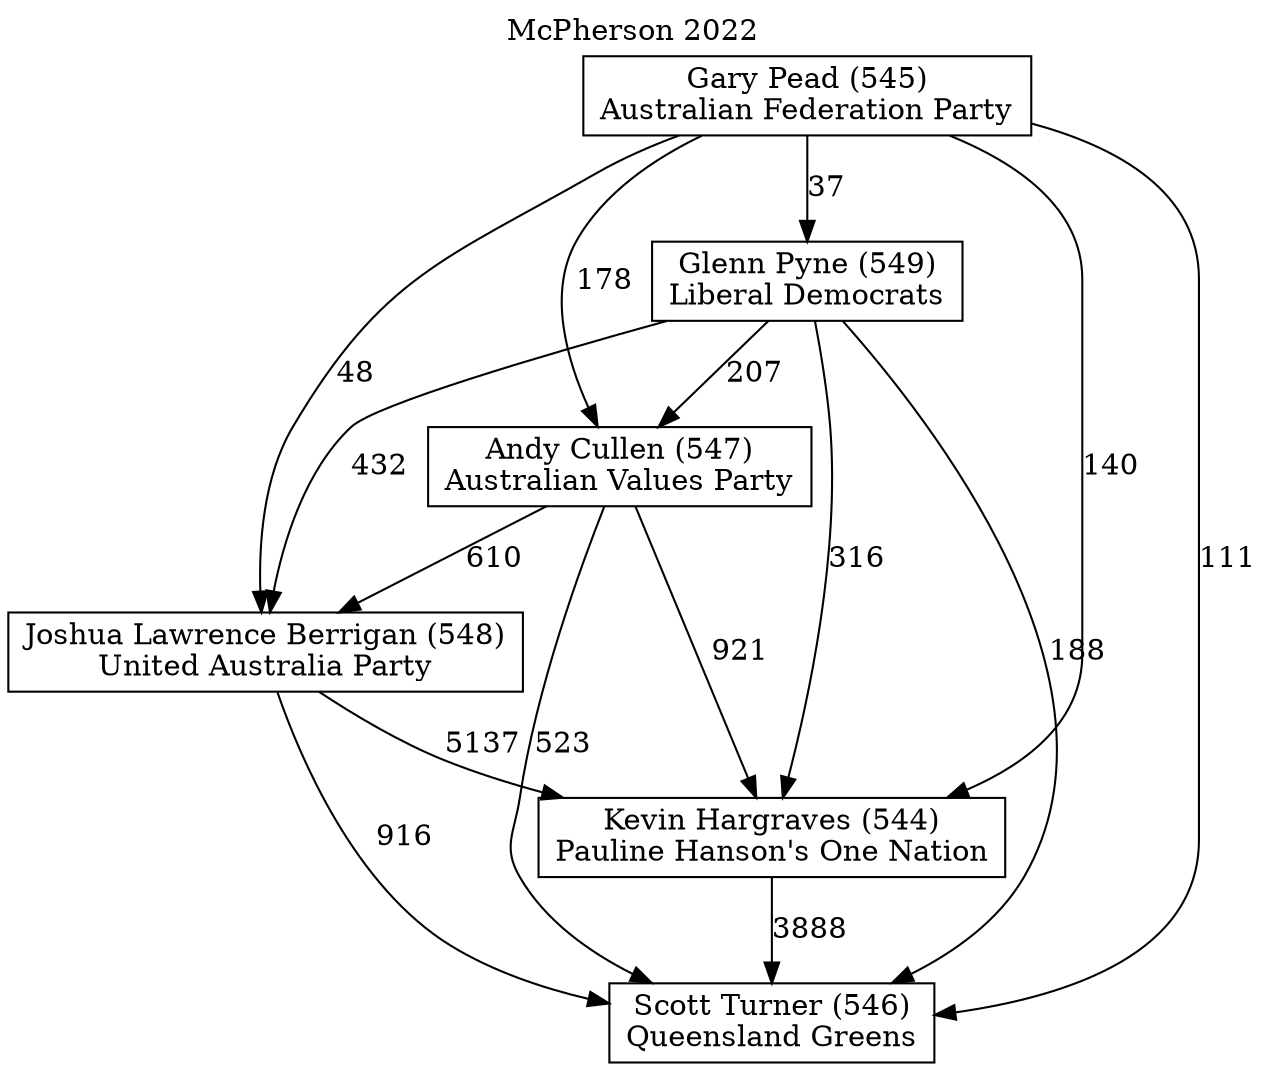 // House preference flow
digraph "Scott Turner (546)_McPherson_2022" {
	graph [label="McPherson 2022" labelloc=t mclimit=10]
	node [shape=box]
	"Andy Cullen (547)" [label="Andy Cullen (547)
Australian Values Party"]
	"Gary Pead (545)" [label="Gary Pead (545)
Australian Federation Party"]
	"Glenn Pyne (549)" [label="Glenn Pyne (549)
Liberal Democrats"]
	"Joshua Lawrence Berrigan (548)" [label="Joshua Lawrence Berrigan (548)
United Australia Party"]
	"Kevin Hargraves (544)" [label="Kevin Hargraves (544)
Pauline Hanson's One Nation"]
	"Scott Turner (546)" [label="Scott Turner (546)
Queensland Greens"]
	"Andy Cullen (547)" -> "Joshua Lawrence Berrigan (548)" [label=610]
	"Andy Cullen (547)" -> "Kevin Hargraves (544)" [label=921]
	"Andy Cullen (547)" -> "Scott Turner (546)" [label=523]
	"Gary Pead (545)" -> "Andy Cullen (547)" [label=178]
	"Gary Pead (545)" -> "Glenn Pyne (549)" [label=37]
	"Gary Pead (545)" -> "Joshua Lawrence Berrigan (548)" [label=48]
	"Gary Pead (545)" -> "Kevin Hargraves (544)" [label=140]
	"Gary Pead (545)" -> "Scott Turner (546)" [label=111]
	"Glenn Pyne (549)" -> "Andy Cullen (547)" [label=207]
	"Glenn Pyne (549)" -> "Joshua Lawrence Berrigan (548)" [label=432]
	"Glenn Pyne (549)" -> "Kevin Hargraves (544)" [label=316]
	"Glenn Pyne (549)" -> "Scott Turner (546)" [label=188]
	"Joshua Lawrence Berrigan (548)" -> "Kevin Hargraves (544)" [label=5137]
	"Joshua Lawrence Berrigan (548)" -> "Scott Turner (546)" [label=916]
	"Kevin Hargraves (544)" -> "Scott Turner (546)" [label=3888]
}
